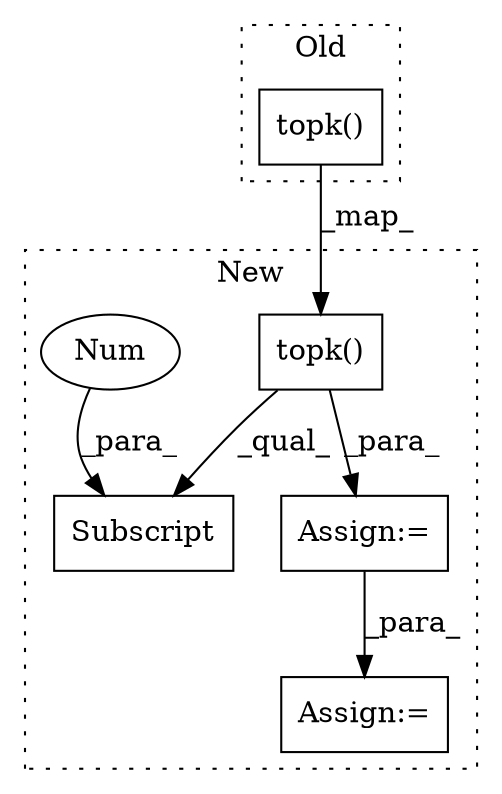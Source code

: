 digraph G {
subgraph cluster0 {
1 [label="topk()" a="75" s="3452,3481" l="11,15" shape="box"];
label = "Old";
style="dotted";
}
subgraph cluster1 {
2 [label="topk()" a="75" s="3539,3563" l="11,15" shape="box"];
3 [label="Assign:=" a="68" s="3529" l="3" shape="box"];
4 [label="Subscript" a="63" s="3539,0" l="42,0" shape="box"];
5 [label="Num" a="76" s="3579" l="1" shape="ellipse"];
6 [label="Assign:=" a="68" s="3610" l="3" shape="box"];
label = "New";
style="dotted";
}
1 -> 2 [label="_map_"];
2 -> 3 [label="_para_"];
2 -> 4 [label="_qual_"];
3 -> 6 [label="_para_"];
5 -> 4 [label="_para_"];
}